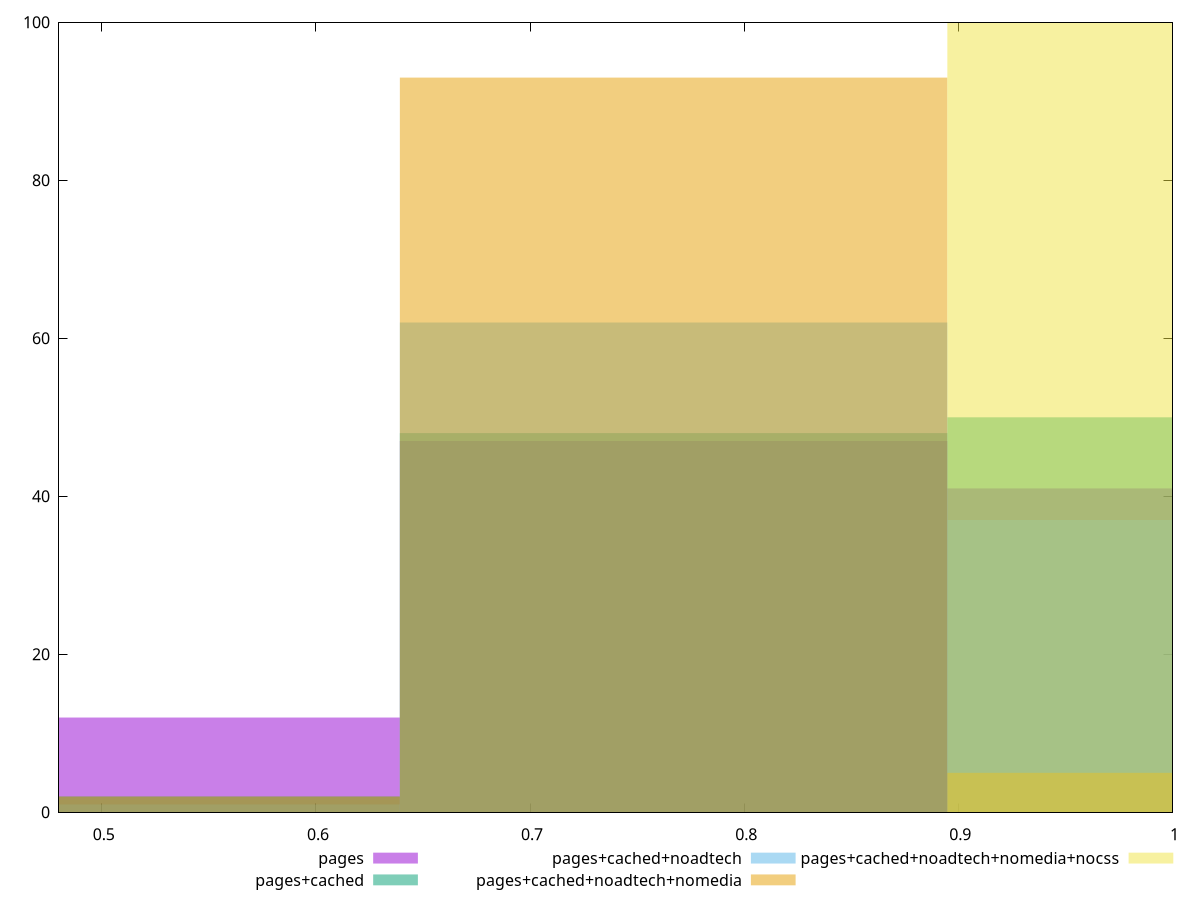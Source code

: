 reset

$pages <<EOF
1.02268928157011 41
0.7670169611775826 47
0.511344640785055 12
EOF

$pagesCached <<EOF
1.02268928157011 50
0.511344640785055 2
0.7670169611775826 48
EOF

$pagesCachedNoadtech <<EOF
0.7670169611775826 62
1.02268928157011 37
0.511344640785055 1
EOF

$pagesCachedNoadtechNomedia <<EOF
0.7670169611775826 93
1.02268928157011 5
0.511344640785055 2
EOF

$pagesCachedNoadtechNomediaNocss <<EOF
1.02268928157011 100
EOF

set key outside below
set boxwidth 0.2556723203925275
set xrange [0.48:1]
set yrange [0:100]
set trange [0:100]
set style fill transparent solid 0.5 noborder
set terminal svg size 640, 530 enhanced background rgb 'white'
set output "report_00015_2021-02-09T16-11-33.973Z/unused-css-rules/comparison/histogram/all_score.svg"

plot $pages title "pages" with boxes, \
     $pagesCached title "pages+cached" with boxes, \
     $pagesCachedNoadtech title "pages+cached+noadtech" with boxes, \
     $pagesCachedNoadtechNomedia title "pages+cached+noadtech+nomedia" with boxes, \
     $pagesCachedNoadtechNomediaNocss title "pages+cached+noadtech+nomedia+nocss" with boxes

reset

